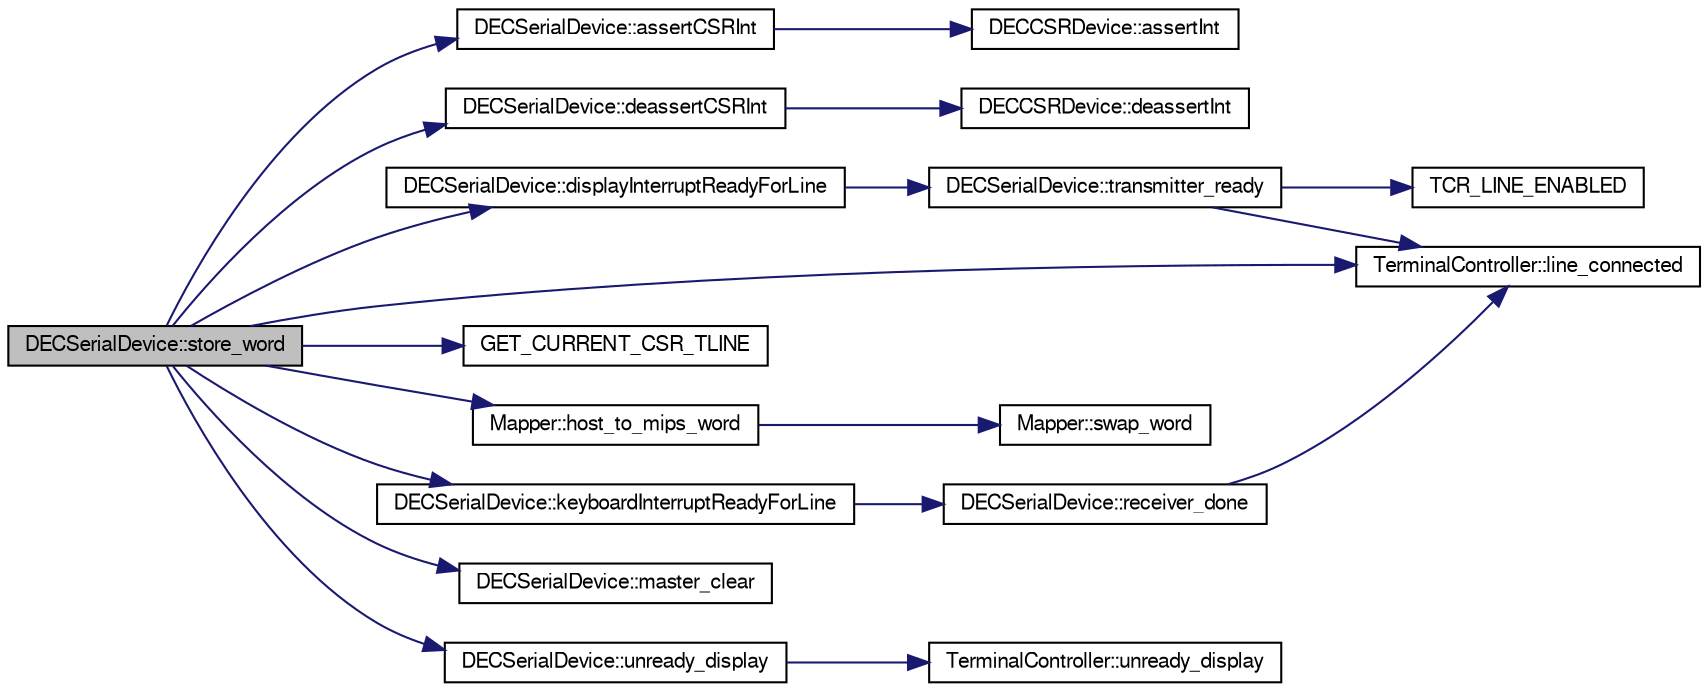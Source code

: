 digraph G
{
  edge [fontname="FreeSans",fontsize="10",labelfontname="FreeSans",labelfontsize="10"];
  node [fontname="FreeSans",fontsize="10",shape=record];
  rankdir=LR;
  Node1 [label="DECSerialDevice::store_word",height=0.2,width=0.4,color="black", fillcolor="grey75", style="filled" fontcolor="black"];
  Node1 -> Node2 [color="midnightblue",fontsize="10",style="solid"];
  Node2 [label="DECSerialDevice::assertCSRInt",height=0.2,width=0.4,color="black", fillcolor="white", style="filled",URL="$classDECSerialDevice.html#adfd33a98dfa1658397390eaff84d5a83"];
  Node2 -> Node3 [color="midnightblue",fontsize="10",style="solid"];
  Node3 [label="DECCSRDevice::assertInt",height=0.2,width=0.4,color="black", fillcolor="white", style="filled",URL="$classDECCSRDevice.html#ab00f38e1cd68a11d16e3d5c9ca381af1"];
  Node1 -> Node4 [color="midnightblue",fontsize="10",style="solid"];
  Node4 [label="DECSerialDevice::deassertCSRInt",height=0.2,width=0.4,color="black", fillcolor="white", style="filled",URL="$classDECSerialDevice.html#a4f822dc65d00f10a497e8133f475c566"];
  Node4 -> Node5 [color="midnightblue",fontsize="10",style="solid"];
  Node5 [label="DECCSRDevice::deassertInt",height=0.2,width=0.4,color="black", fillcolor="white", style="filled",URL="$classDECCSRDevice.html#a99bb4df90882834bd5c5bcb06457d03d"];
  Node1 -> Node6 [color="midnightblue",fontsize="10",style="solid"];
  Node6 [label="DECSerialDevice::displayInterruptReadyForLine",height=0.2,width=0.4,color="black", fillcolor="white", style="filled",URL="$classDECSerialDevice.html#af229c39f4b7e5d915692191f98eeda50"];
  Node6 -> Node7 [color="midnightblue",fontsize="10",style="solid"];
  Node7 [label="DECSerialDevice::transmitter_ready",height=0.2,width=0.4,color="black", fillcolor="white", style="filled",URL="$classDECSerialDevice.html#a3c812e1198159c1d60aba3910d341c96"];
  Node7 -> Node8 [color="midnightblue",fontsize="10",style="solid"];
  Node8 [label="TerminalController::line_connected",height=0.2,width=0.4,color="black", fillcolor="white", style="filled",URL="$classTerminalController.html#a157b1f7b289043c3b27470230875d9c3"];
  Node7 -> Node9 [color="midnightblue",fontsize="10",style="solid"];
  Node9 [label="TCR_LINE_ENABLED",height=0.2,width=0.4,color="black", fillcolor="white", style="filled",URL="$decserial_8cc.html#a381d404e7c194bd38c5f7017d9db571a"];
  Node1 -> Node10 [color="midnightblue",fontsize="10",style="solid"];
  Node10 [label="GET_CURRENT_CSR_TLINE",height=0.2,width=0.4,color="black", fillcolor="white", style="filled",URL="$decserial_8cc.html#aae4336a23394dfced9147761dd6bb51b"];
  Node1 -> Node11 [color="midnightblue",fontsize="10",style="solid"];
  Node11 [label="Mapper::host_to_mips_word",height=0.2,width=0.4,color="black", fillcolor="white", style="filled",URL="$classMapper.html#ab63092a89802fab46fe3c4e2191e76fd"];
  Node11 -> Node12 [color="midnightblue",fontsize="10",style="solid"];
  Node12 [label="Mapper::swap_word",height=0.2,width=0.4,color="black", fillcolor="white", style="filled",URL="$classMapper.html#aad996f69d0a2aca785f5a8e9440789be"];
  Node1 -> Node13 [color="midnightblue",fontsize="10",style="solid"];
  Node13 [label="DECSerialDevice::keyboardInterruptReadyForLine",height=0.2,width=0.4,color="black", fillcolor="white", style="filled",URL="$classDECSerialDevice.html#a64108bdd7acc214859c788d598200763"];
  Node13 -> Node14 [color="midnightblue",fontsize="10",style="solid"];
  Node14 [label="DECSerialDevice::receiver_done",height=0.2,width=0.4,color="black", fillcolor="white", style="filled",URL="$classDECSerialDevice.html#a8d994b3a7a0d44860b12303b2d4eb22c"];
  Node14 -> Node8 [color="midnightblue",fontsize="10",style="solid"];
  Node1 -> Node8 [color="midnightblue",fontsize="10",style="solid"];
  Node1 -> Node15 [color="midnightblue",fontsize="10",style="solid"];
  Node15 [label="DECSerialDevice::master_clear",height=0.2,width=0.4,color="black", fillcolor="white", style="filled",URL="$classDECSerialDevice.html#a87adb474d769d3f4b7310a71ed0c4081"];
  Node1 -> Node16 [color="midnightblue",fontsize="10",style="solid"];
  Node16 [label="DECSerialDevice::unready_display",height=0.2,width=0.4,color="black", fillcolor="white", style="filled",URL="$classDECSerialDevice.html#a90c514eea4287882eed3e31f2792964b"];
  Node16 -> Node17 [color="midnightblue",fontsize="10",style="solid"];
  Node17 [label="TerminalController::unready_display",height=0.2,width=0.4,color="black", fillcolor="white", style="filled",URL="$classTerminalController.html#acf0314b08dad27cfe57bf374cecbc5a3"];
}
